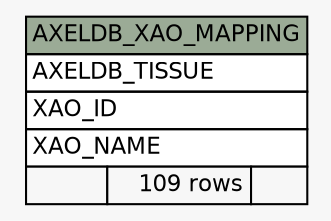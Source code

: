 // dot 2.38.0 on Windows 10 10.0
// SchemaSpy rev Unknown
digraph "AXELDB_XAO_MAPPING" {
  graph [
    rankdir="RL"
    bgcolor="#f7f7f7"
    nodesep="0.18"
    ranksep="0.46"
    fontname="Helvetica"
    fontsize="11"
  ];
  node [
    fontname="Helvetica"
    fontsize="11"
    shape="plaintext"
  ];
  edge [
    arrowsize="0.8"
  ];
  "AXELDB_XAO_MAPPING" [
    label=<
    <TABLE BORDER="0" CELLBORDER="1" CELLSPACING="0" BGCOLOR="#ffffff">
      <TR><TD COLSPAN="3" BGCOLOR="#9bab96" ALIGN="CENTER">AXELDB_XAO_MAPPING</TD></TR>
      <TR><TD PORT="AXELDB_TISSUE" COLSPAN="3" ALIGN="LEFT">AXELDB_TISSUE</TD></TR>
      <TR><TD PORT="XAO_ID" COLSPAN="3" ALIGN="LEFT">XAO_ID</TD></TR>
      <TR><TD PORT="XAO_NAME" COLSPAN="3" ALIGN="LEFT">XAO_NAME</TD></TR>
      <TR><TD ALIGN="LEFT" BGCOLOR="#f7f7f7">  </TD><TD ALIGN="RIGHT" BGCOLOR="#f7f7f7">109 rows</TD><TD ALIGN="RIGHT" BGCOLOR="#f7f7f7">  </TD></TR>
    </TABLE>>
    URL="tables/AXELDB_XAO_MAPPING.html"
    tooltip="AXELDB_XAO_MAPPING"
  ];
}
